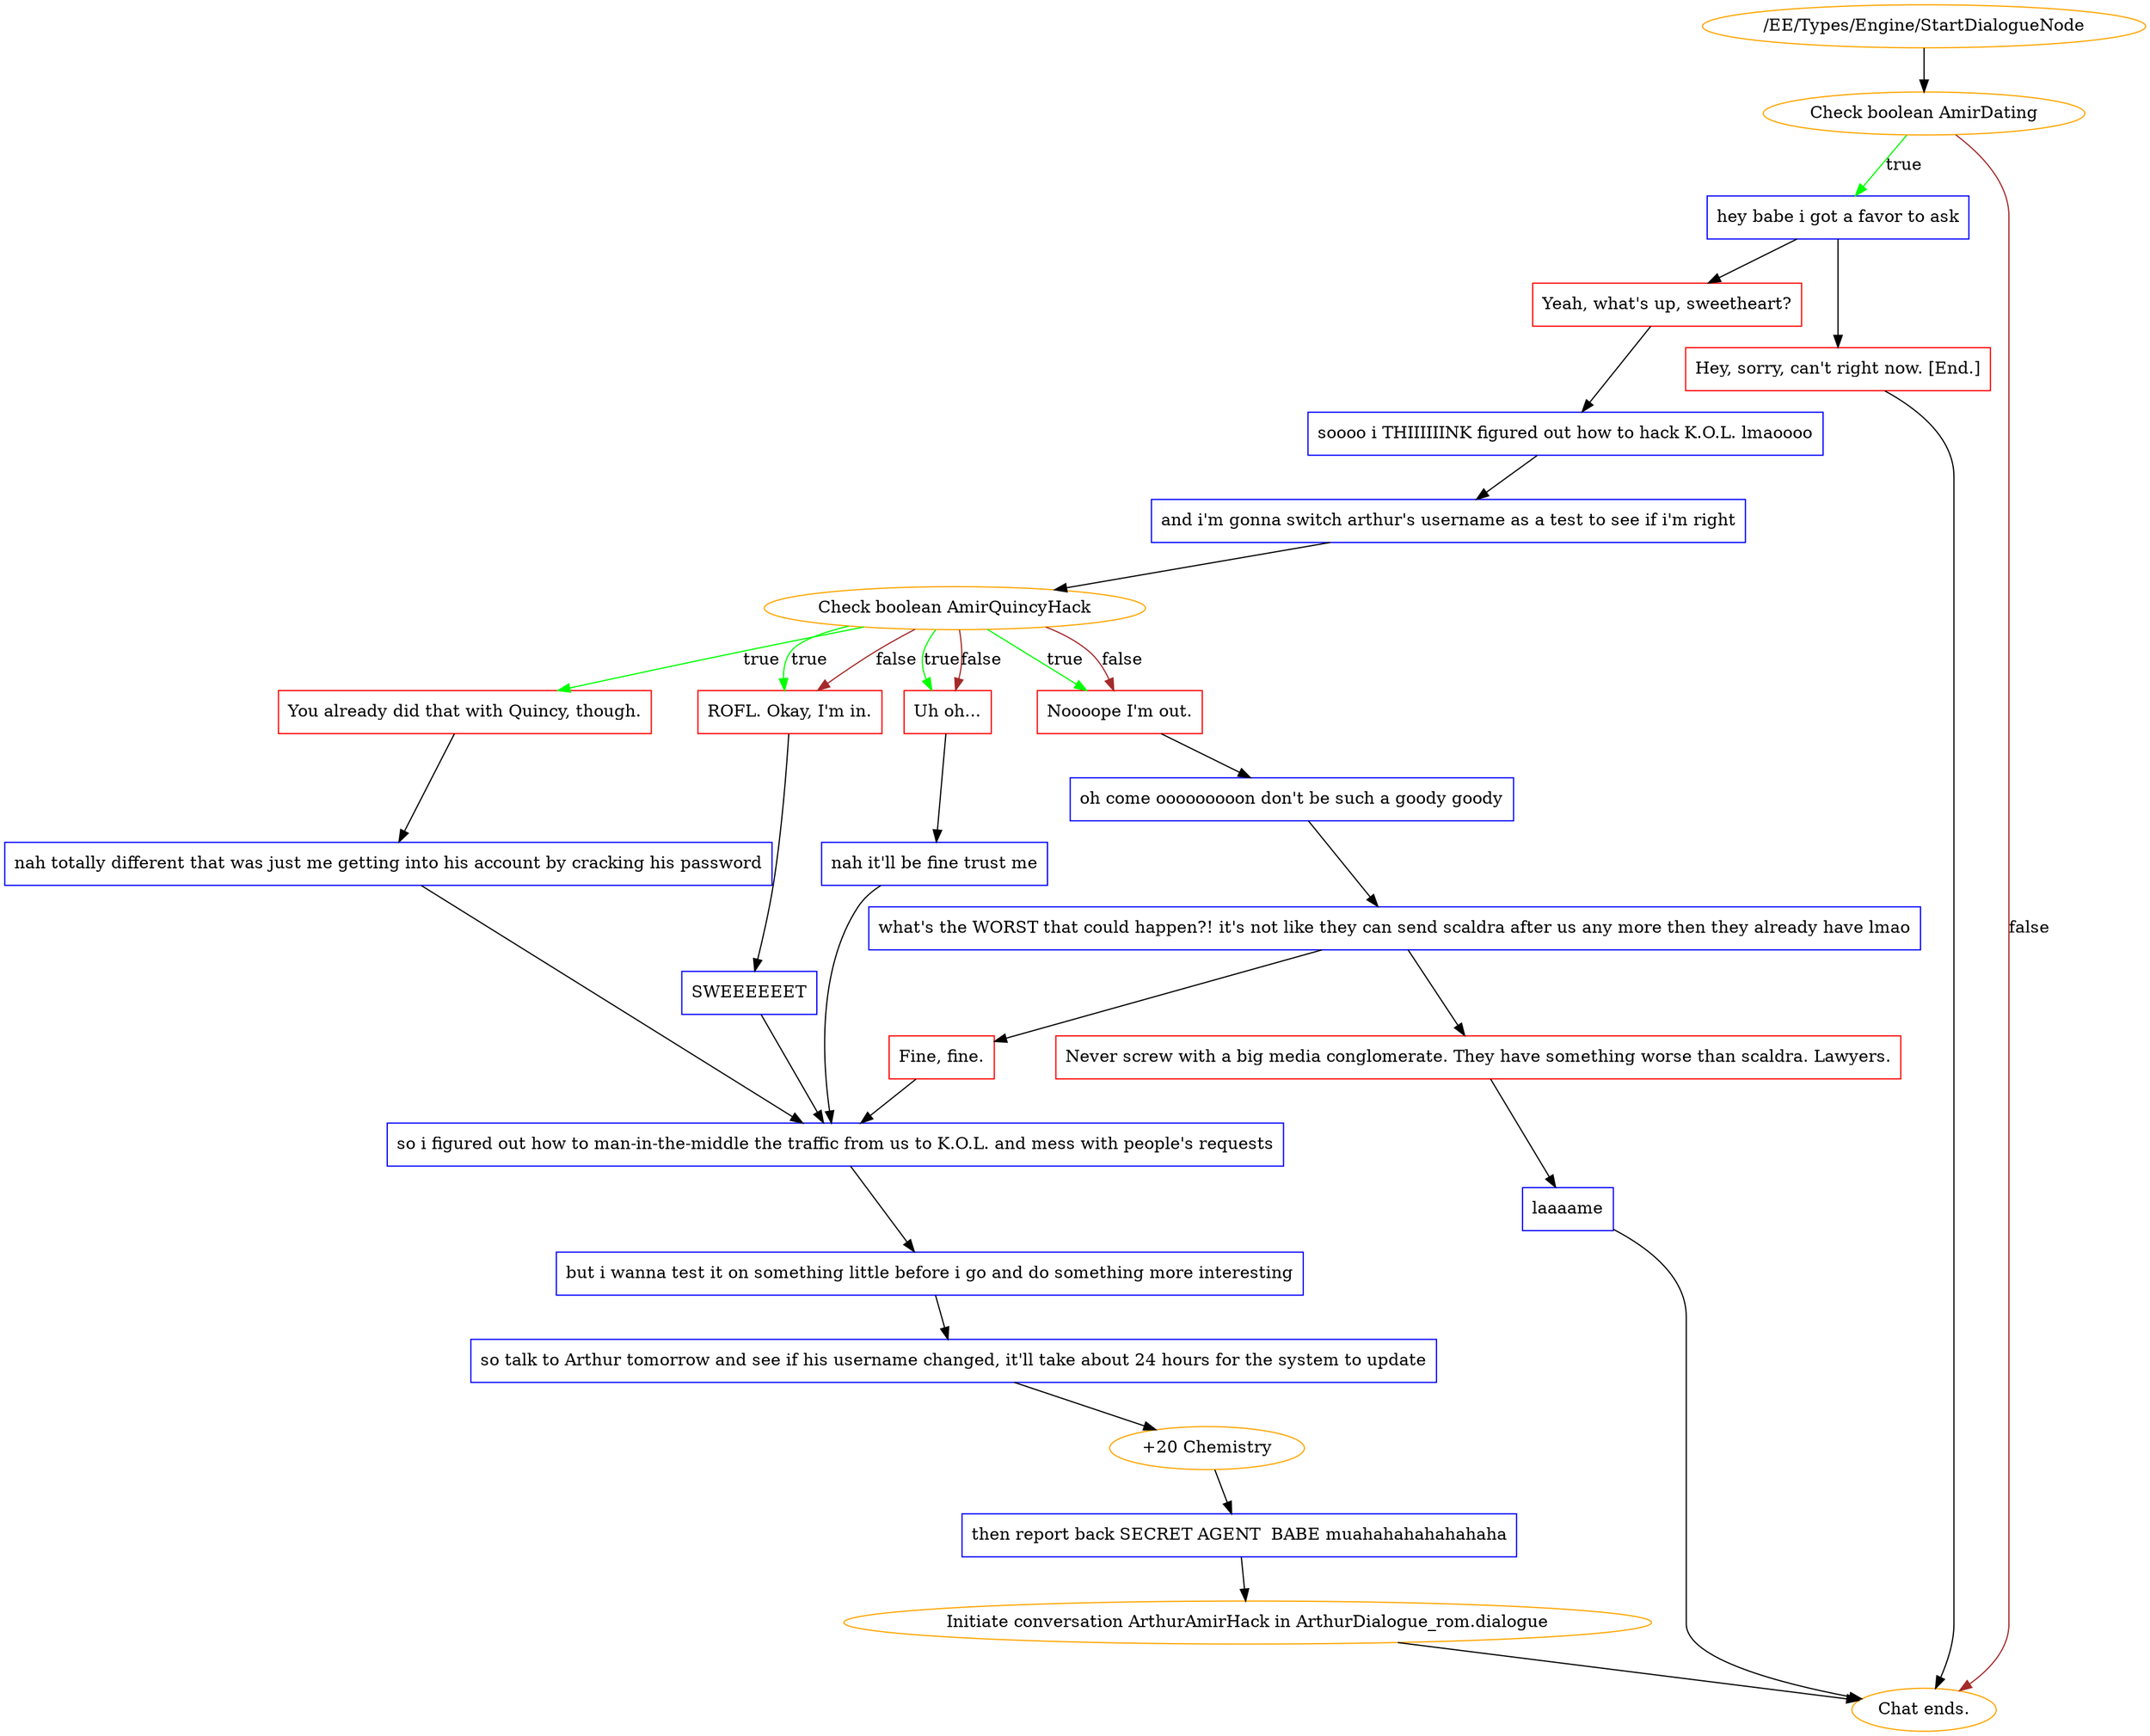 digraph {
	3240 [label="/EE/Types/Engine/StartDialogueNode",color=orange];
		3240 -> 3241;
	3241 [label="Check boolean AmirDating",color=orange];
		3241 -> 3242 [label=true,color=green];
		3241 -> "Chat ends." [label=false,color=brown];
	3242 [label="hey babe i got a favor to ask",shape=box,color=blue];
		3242 -> 3244;
		3242 -> 3245;
	"Chat ends." [color=orange];
	3244 [label="Yeah, what's up, sweetheart?",shape=box,color=red];
		3244 -> 3246;
	3245 [label="Hey, sorry, can't right now. [End.]",shape=box,color=red];
		3245 -> "Chat ends.";
	3246 [label="soooo i THIIIIIINK figured out how to hack K.O.L. lmaoooo",shape=box,color=blue];
		3246 -> 3247;
	"Chat ends." [color=orange];
	3247 [label="and i'm gonna switch arthur's username as a test to see if i'm right",shape=box,color=blue];
		3247 -> 3248;
	3248 [label="Check boolean AmirQuincyHack",color=orange];
		3248 -> 3249 [label=true,color=green];
		3248 -> 3250 [label=true,color=green];
		3248 -> 3251 [label=true,color=green];
		3248 -> 3252 [label=true,color=green];
		3248 -> 3250 [label=false,color=brown];
		3248 -> 3251 [label=false,color=brown];
		3248 -> 3252 [label=false,color=brown];
	3249 [label="You already did that with Quincy, though.",shape=box,color=red];
		3249 -> 3253;
	3250 [label="ROFL. Okay, I'm in.",shape=box,color=red];
		3250 -> 3254;
	3251 [label="Uh oh...",shape=box,color=red];
		3251 -> 3255;
	3252 [label="Noooope I'm out.",shape=box,color=red];
		3252 -> 3256;
	3253 [label="nah totally different that was just me getting into his account by cracking his password",shape=box,color=blue];
		3253 -> 3260;
	3254 [label="SWEEEEEET",shape=box,color=blue];
		3254 -> 3260;
	3255 [label="nah it'll be fine trust me",shape=box,color=blue];
		3255 -> 3260;
	3256 [label="oh come ooooooooon don't be such a goody goody",shape=box,color=blue];
		3256 -> 3257;
	3260 [label="so i figured out how to man-in-the-middle the traffic from us to K.O.L. and mess with people's requests",shape=box,color=blue];
		3260 -> 3263;
	3257 [label="what's the WORST that could happen?! it's not like they can send scaldra after us any more then they already have lmao",shape=box,color=blue];
		3257 -> 3258;
		3257 -> 3259;
	3263 [label="but i wanna test it on something little before i go and do something more interesting",shape=box,color=blue];
		3263 -> 3264;
	3258 [label="Fine, fine.",shape=box,color=red];
		3258 -> 3260;
	3259 [label="Never screw with a big media conglomerate. They have something worse than scaldra. Lawyers.",shape=box,color=red];
		3259 -> 3261;
	3264 [label="so talk to Arthur tomorrow and see if his username changed, it'll take about 24 hours for the system to update",shape=box,color=blue];
		3264 -> 3266;
	3261 [label="laaaame",shape=box,color=blue];
		3261 -> "Chat ends.";
	3266 [label="+20 Chemistry",color=orange];
		3266 -> 3265;
	"Chat ends." [color=orange];
	3265 [label="then report back SECRET AGENT  BABE muahahahahahahaha",shape=box,color=blue];
		3265 -> 887;
	887 [label="Initiate conversation ArthurAmirHack in ArthurDialogue_rom.dialogue",color=orange];
		887 -> "Chat ends.";
	"Chat ends." [color=orange];
}